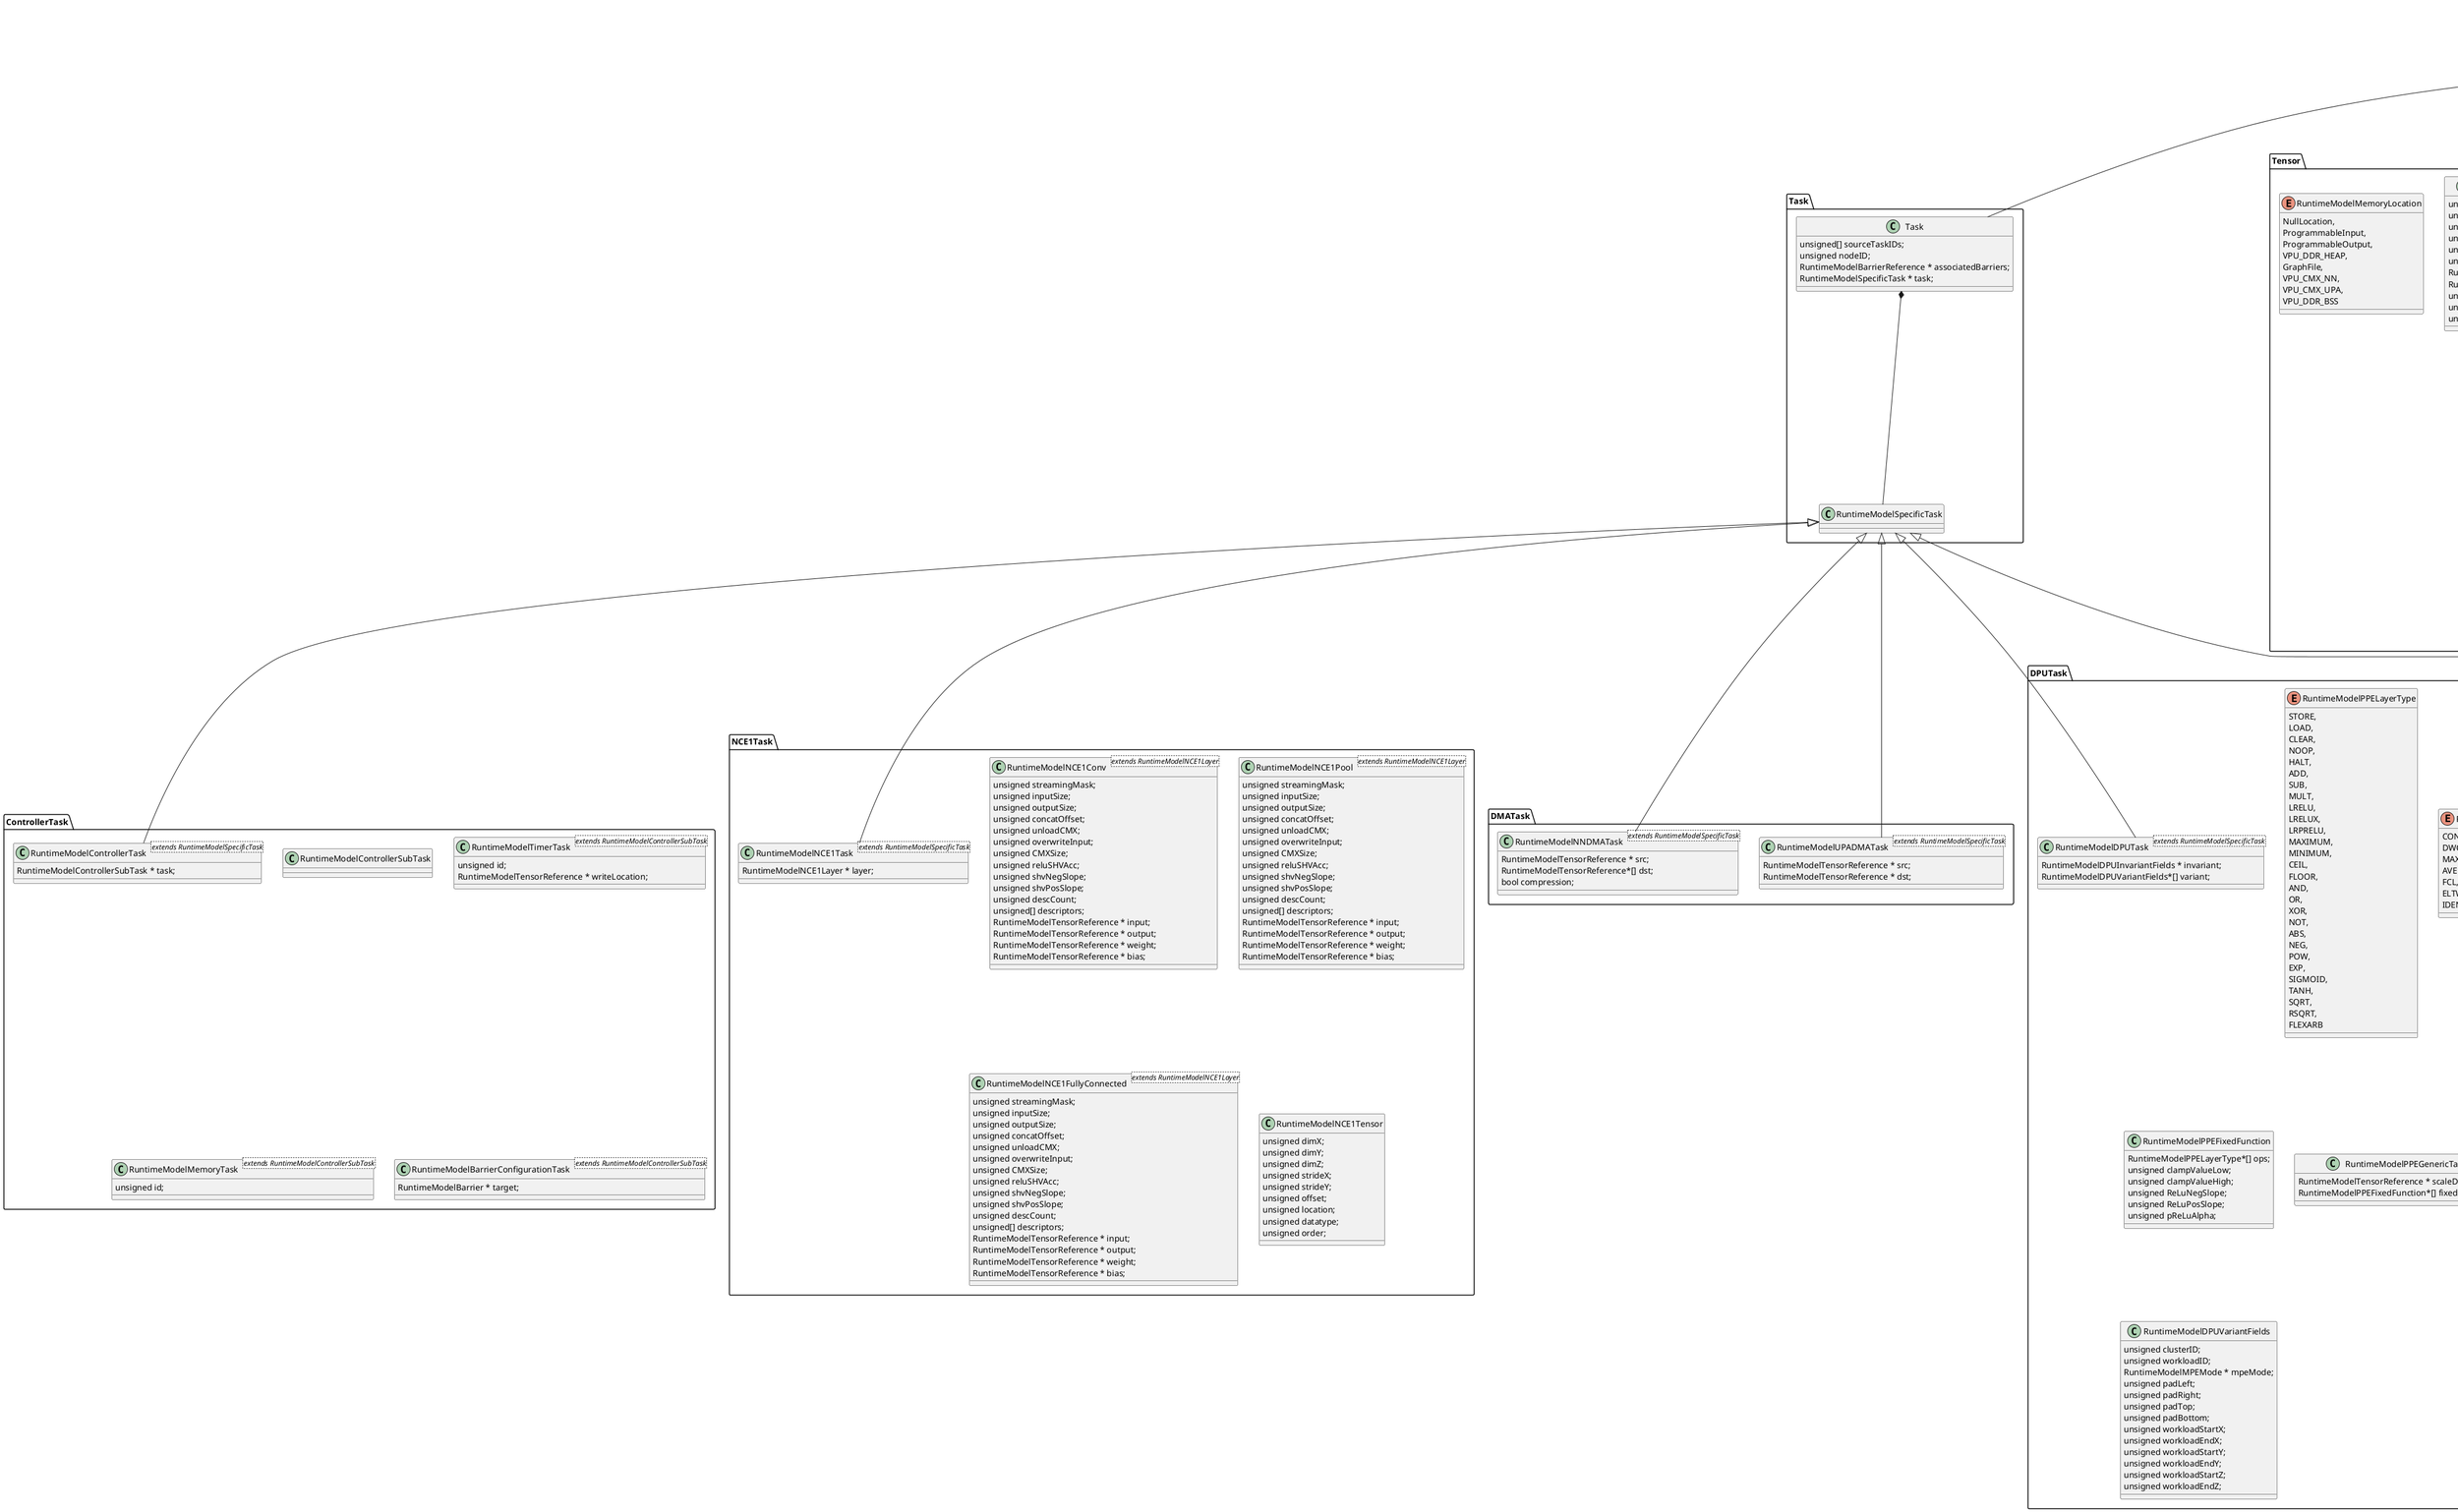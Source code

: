 @startuml

class RuntimeModel.RuntimeModel {
  RuntimeModelHeader * header;
  RuntimeModelTask*[][] tasklists;
  RuntimeModelBarrier*[] barrierTable;
  RuntimeModelBinaryData*[][] binaryData;
}

RuntimeModel.RuntimeModel *-- Task.Task
RuntimeModel.RuntimeModel *-- Header.RuntimeModelHeader
RuntimeModel.RuntimeModel *-- Barrier.Barrier



class Header.RuntimeModelHeader{
    unsigned majorV;
    unsigned minorV;
    unsigned patchV;
    string hash;
    RunTimeModelTensorReference*[] net_input;
    RunTimeModelTensorReference*[] net_output;
    unsigned taskCount;
    unsigned layerCount;
    unsigned shaveMask;
    unsigned nce1Mask;
    unsigned dpuMask;
    unsigned leonCmx;
    unsigned nnCmx;
    unsigned ddrScratch;
    Link*[] links;
    unsigned[] firstID;
}

class Tensor.RuntimeModelTensorReference{
    unsigned[] Dimensions;
    unsigned[] Strides;
    unsigned LeadingOffset;
    unsigned TrailingOffset;
    unsigned dataIndex;
    unsigned sparsityIndex;
    RuntimeModelMemoryLocation * locale;
    RuntimeModelDType * dtype;
    unsigned quantScale;
    unsigned quantZero;
    unsigned quantShift;
}

enum Tensor.RuntimeModelMemoryLocation {
    NullLocation,
    ProgrammableInput,
    ProgrammableOutput,
    VPU_DDR_HEAP,
    GraphFile,
    VPU_CMX_NN,
    VPU_CMX_UPA,
    VPU_DDR_BSS
}

enum Tensor.RuntimeModelDType {
    NullDtype,
    FP64,
    FP32,
    FP16,
    FP8,
    U64,
    U32,
    U16,
    U8,
    I64,
    I32,
    I16,
    I8,
    I4,
    I2,
    I4X,
    BIN,
    LOG,
    I2X
}

class Task.Task{
    unsigned[] sourceTaskIDs;
    unsigned nodeID;
    RuntimeModelBarrierReference * associatedBarriers;
    RuntimeModelSpecificTask * task;
}

class Task.RuntimeModelSpecificTask{

}

Task.Task *-- Task.RuntimeModelSpecificTask

class DMATask.RuntimeModelUPADMATask <extends RuntimeModelSpecificTask>{
    RuntimeModelTensorReference * src;
    RuntimeModelTensorReference * dst;
}

class DMATask.RuntimeModelNNDMATask <extends RuntimeModelSpecificTask>{
    RuntimeModelTensorReference * src;
    RuntimeModelTensorReference*[] dst;
    bool compression;
}


Task.RuntimeModelSpecificTask <|-- DMATask.RuntimeModelUPADMATask 
Task.RuntimeModelSpecificTask <|-- DMATask.RuntimeModelNNDMATask 

class DPUTask.RuntimeModelDPUTask <extends RuntimeModelSpecificTask>{
    RuntimeModelDPUInvariantFields * invariant;
    RuntimeModelDPUVariantFields*[] variant;
}

enum DPUTask.RuntimeModelPPELayerType{
    STORE,
    LOAD,
    CLEAR,
    NOOP,
    HALT,
    ADD,
    SUB,
    MULT,
    LRELU,
    LRELUX,
    LRPRELU,
    MAXIMUM,
    MINIMUM,
    CEIL,
    FLOOR,
    AND,
    OR,
    XOR,
    NOT,
    ABS,
    NEG,
    POW,
    EXP,
    SIGMOID,
    TANH,
    SQRT,
    RSQRT,
    FLEXARB 
}

enum DPUTask.RuntimeModelDPULayerType{
    CONV,
    DWCONV,
    MAXPOOL,
    AVEPOOL,
    FCL,
    ELTWISE,
    IDENTITY 
}

enum DPUTask.RuntimeModelMPEMode{
    VECTOR,
    MATRIX
}

class DPUTask.RuntimeModelPPEFixedFunction{
    RuntimeModelPPELayerType*[] ops;
    unsigned clampValueLow;
    unsigned clampValueHigh;
    unsigned ReLuNegSlope;
    unsigned ReLuPosSlope;
    unsigned pReLuAlpha;
}


class DPUTask.RuntimeModelPPEGenericTask{
    RuntimeModelTensorReference * scaleData;
    RuntimeModelPPEFixedFunction*[] fixedFunction;
}

class DPUTask.RuntimeModelDPUInvariantFields{
    RuntimeModelDPULayerType * op;
    RuntimeModelPPEGenericTask * ppeTask;
    RuntimeModelNNTask*[] nnvShvTask;

    unsigned kernelH;
    unsigned kernelW;
    unsigned kernelStrideH;
    unsigned kernelStrideW;

    RuntimeModelTensorReference * inputData;
    RuntimeModelTensorReference * outputData;
    RuntimeModelTensorReference * weightsData;
    RuntimeModelTensorReference * biasData;
}

class DPUTask.RuntimeModelDPUVariantFields{
    unsigned clusterID;
    unsigned workloadID;
    RuntimeModelMPEMode * mpeMode;
    unsigned padLeft;
    unsigned padRight;
    unsigned padTop;
    unsigned padBottom;
    unsigned workloadStartX;
    unsigned workloadEndX;
    unsigned workloadStartY;
    unsigned workloadEndY;
    unsigned workloadStartZ;
    unsigned workloadEndZ;
}

Task.RuntimeModelSpecificTask <|-- DPUTask.RuntimeModelDPUTask 

class ControllerTask.RuntimeModelControllerTask <extends RuntimeModelSpecificTask>{
    RuntimeModelControllerSubTask * task;
}

class ControllerTask.RuntimeModelControllerSubTask{

}

class ControllerTask.RuntimeModelTimerTask <extends RuntimeModelControllerSubTask>{
    unsigned id;
    RuntimeModelTensorReference * writeLocation;
}

class ControllerTask.RuntimeModelMemoryTask <extends RuntimeModelControllerSubTask>{
    unsigned id;
}

class ControllerTask.RuntimeModelBarrierConfigurationTask <extends RuntimeModelControllerSubTask>{
    RuntimeModelBarrier * target;
}

Task.RuntimeModelSpecificTask <|-- ControllerTask.RuntimeModelControllerTask

class MvTensorTask.RuntimeModelMvTensorTask <extends RuntimeModelSpecificTask>{
    RuntimeModelSoftwareLayer * layer;
}

Task.RuntimeModelSpecificTask <|-- MvTensorTask.RuntimeModelSoftwareLayer

class RuntimeModelMvTensorTask.RuntimeModelSoftwareLayer{

}

class MvTensorTask.RuntimeModelCustomSoftware <extends RuntimeModelSoftwareLayer>{
    unsigned[] data;
    unsigned length;
    unsigned id;    
}

class MvTensorTask.RuntimeModelConv2DSoftware <extends RuntimeModelSoftwareLayer>{
    unsigned radixX;
    unsigned radixY;
    unsigned strideX;
    unsigned strideY;
    unsigned padX;
    unsigned padY;
    unsigned padStyle;
    unsigned dilation;
    RuntimeModelTensorReference * input;
    RuntimeModelTensorReference * output;
    RuntimeModelTensorReference * bias;
    RuntimeModelTensorReference * weight;
}

class MvTensorTask.RuntimeModelPoolingSoftware <extends RuntimeModelSoftwareLayer>{
    unsigned radixX;
    unsigned radixY;
    unsigned strideX;
    unsigned strideY;
    unsigned padX;
    unsigned padY;
    unsigned padStyle;
    unsigned dilation;
    RuntimeModelTensorReference * input;
    RuntimeModelTensorReference * output;
}

class MvTensorTask.RuntimeModelReLuSoftware <extends RuntimeModelSoftwareLayer>{
    unsigned strideX;
    unsigned strideY;
    unsigned opX;
    RuntimeModelTensorReference * input;
    RuntimeModelTensorReference * output;
}

class MvTensorTask.RuntimeModelPassthroughSoftware <extends RuntimeModelSoftwareLayer>{
    RuntimeModelTensorReference * input;
    RuntimeModelTensorReference * output;
}

class NCE1Task.RuntimeModelNCE1Task <extends RuntimeModelSpecificTask>{
    RuntimeModelNCE1Layer * layer;
}

class NCE1Task.RuntimeModelNCE1Conv <extends RuntimeModelNCE1Layer>{
    unsigned streamingMask;
    unsigned inputSize;
    unsigned outputSize;
    unsigned concatOffset;
    unsigned unloadCMX;
    unsigned overwriteInput;
    unsigned CMXSize;
    unsigned reluSHVAcc;
    unsigned shvNegSlope;
    unsigned shvPosSlope;
    unsigned descCount;
    unsigned[] descriptors;
    RuntimeModelTensorReference * input;
    RuntimeModelTensorReference * output;
    RuntimeModelTensorReference * weight;
    RuntimeModelTensorReference * bias;
} 

class NCE1Task.RuntimeModelNCE1Pool <extends RuntimeModelNCE1Layer>{
    unsigned streamingMask;
    unsigned inputSize;
    unsigned outputSize;
    unsigned concatOffset;
    unsigned unloadCMX;
    unsigned overwriteInput;
    unsigned CMXSize;
    unsigned reluSHVAcc;
    unsigned shvNegSlope;
    unsigned shvPosSlope;
    unsigned descCount;
    unsigned[] descriptors;
    RuntimeModelTensorReference * input;
    RuntimeModelTensorReference * output;
    RuntimeModelTensorReference * weight;
    RuntimeModelTensorReference * bias;
} 

class NCE1Task.RuntimeModelNCE1FullyConnected <extends RuntimeModelNCE1Layer>{
    unsigned streamingMask;
    unsigned inputSize;
    unsigned outputSize;
    unsigned concatOffset;
    unsigned unloadCMX;
    unsigned overwriteInput;
    unsigned CMXSize;
    unsigned reluSHVAcc;
    unsigned shvNegSlope;
    unsigned shvPosSlope;
    unsigned descCount;
    unsigned[] descriptors;
    RuntimeModelTensorReference * input;
    RuntimeModelTensorReference * output;
    RuntimeModelTensorReference * weight;
    RuntimeModelTensorReference * bias;
} 

class NCE1Task.RuntimeModelNCE1Tensor{
    unsigned dimX;
    unsigned dimY;
    unsigned dimZ;
    unsigned strideX;
    unsigned strideY;
    unsigned offset;
    unsigned location;
    unsigned datatype;
    unsigned order;
}

Task.RuntimeModelSpecificTask <|-- NCE1Task.RuntimeModelNCE1Task

class NNTask.RuntimeModelNNTask <extends RuntimeModelSpecificTask>{
    RuntimeModelPPEHelper * subtask;
}

class NNTask.RuntimeModelPPEHelper{
}

class NNTask.RuntimeModelPPEConfigure <extends RuntimeModelPPEHelper>{
    unsigned[] vals;
}

class NNTask.RuntimeModelPPEAssist <extends RuntimeModelPPEHelper>{
    unsigned op;
}

class Link.Link {
    unsigned thisID;
    string name;
    unsigned[] sourceID;
    unsigned[] sinkID;
}

class Barrier.Barrier{
    unsigned barrierID;
    unsigned consumerCount;
    unsigned producedCount;
}

class Barrier.BarrierReference{
    unsigned waitBarrier;
    unsigned[] updateBarriers;
}

class BinaryData.BinaryData{
    char * data;
    RuntimeModelDtype dtype;
}

@enduml
